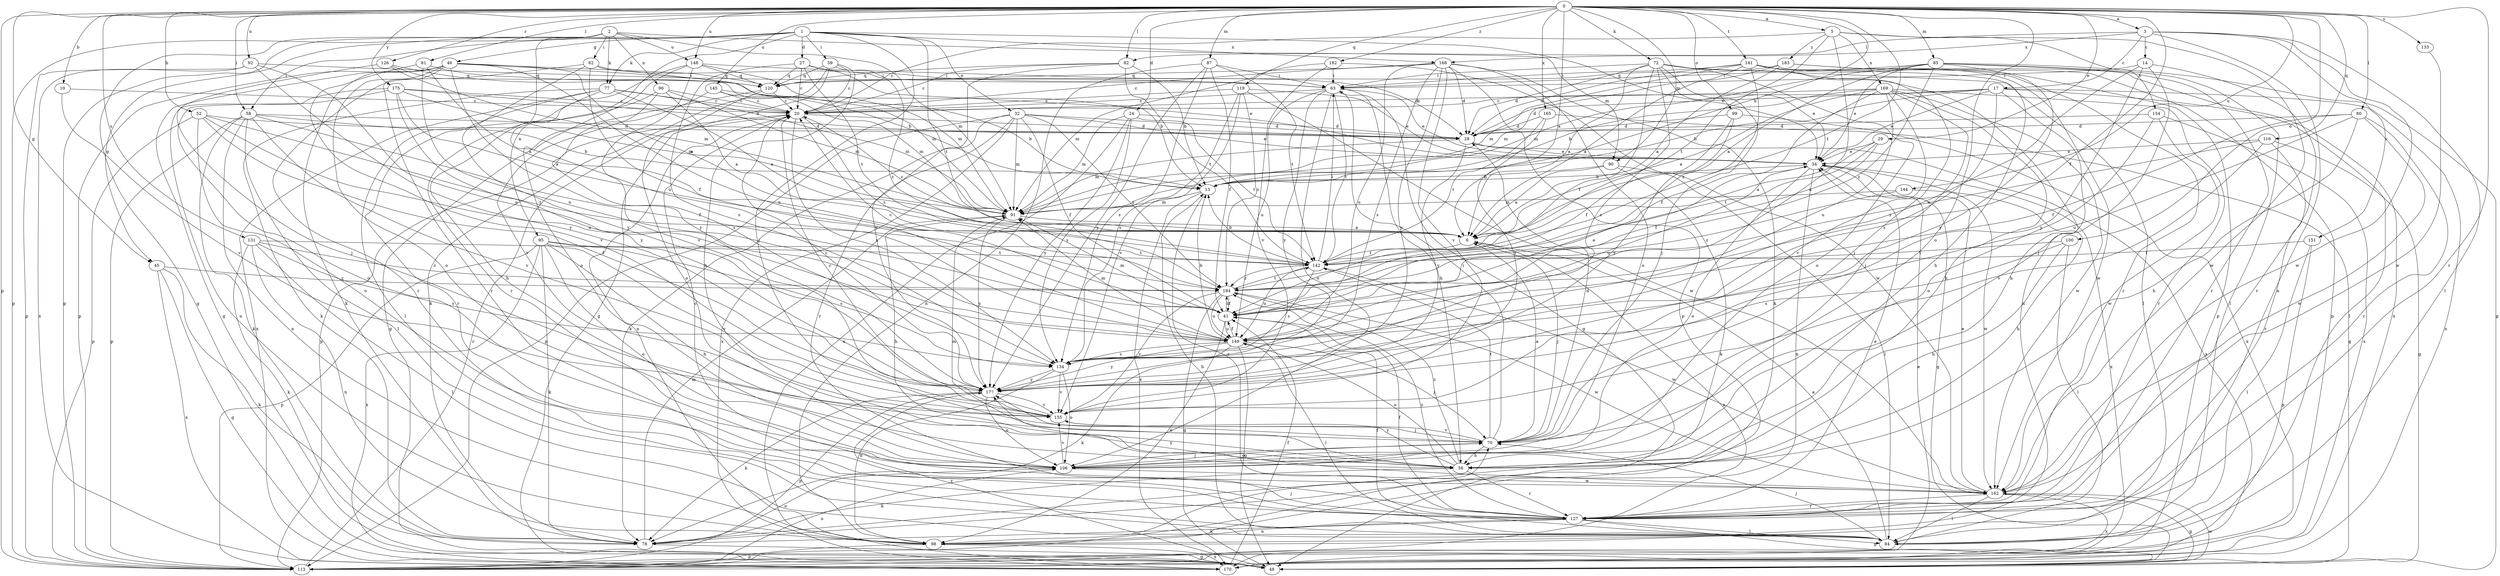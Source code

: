 strict digraph  {
0;
1;
2;
3;
5;
6;
10;
13;
14;
17;
20;
24;
27;
28;
29;
32;
34;
41;
45;
46;
48;
52;
56;
58;
59;
62;
63;
70;
72;
77;
78;
80;
81;
82;
84;
85;
87;
90;
91;
92;
95;
96;
98;
99;
100;
106;
113;
116;
119;
120;
126;
127;
131;
133;
134;
141;
142;
144;
145;
148;
149;
151;
154;
155;
162;
165;
168;
169;
170;
175;
177;
182;
183;
184;
0 -> 3  [label=a];
0 -> 5  [label=a];
0 -> 6  [label=a];
0 -> 10  [label=b];
0 -> 13  [label=b];
0 -> 24  [label=d];
0 -> 29  [label=e];
0 -> 41  [label=f];
0 -> 45  [label=g];
0 -> 52  [label=h];
0 -> 58  [label=i];
0 -> 72  [label=k];
0 -> 80  [label=l];
0 -> 81  [label=l];
0 -> 82  [label=l];
0 -> 85  [label=m];
0 -> 87  [label=m];
0 -> 90  [label=m];
0 -> 92  [label=n];
0 -> 99  [label=o];
0 -> 100  [label=o];
0 -> 106  [label=o];
0 -> 113  [label=p];
0 -> 116  [label=q];
0 -> 119  [label=q];
0 -> 126  [label=r];
0 -> 127  [label=r];
0 -> 131  [label=s];
0 -> 133  [label=s];
0 -> 141  [label=t];
0 -> 142  [label=t];
0 -> 144  [label=u];
0 -> 145  [label=u];
0 -> 148  [label=u];
0 -> 165  [label=x];
0 -> 175  [label=y];
0 -> 182  [label=z];
1 -> 27  [label=d];
1 -> 32  [label=e];
1 -> 34  [label=e];
1 -> 45  [label=g];
1 -> 46  [label=g];
1 -> 58  [label=i];
1 -> 59  [label=i];
1 -> 70  [label=j];
1 -> 77  [label=k];
1 -> 95  [label=n];
1 -> 113  [label=p];
1 -> 142  [label=t];
1 -> 168  [label=x];
2 -> 48  [label=g];
2 -> 62  [label=i];
2 -> 77  [label=k];
2 -> 90  [label=m];
2 -> 91  [label=m];
2 -> 96  [label=n];
2 -> 113  [label=p];
2 -> 148  [label=u];
2 -> 149  [label=u];
3 -> 14  [label=c];
3 -> 17  [label=c];
3 -> 82  [label=l];
3 -> 84  [label=l];
3 -> 98  [label=n];
3 -> 151  [label=v];
3 -> 162  [label=w];
3 -> 168  [label=x];
5 -> 20  [label=c];
5 -> 142  [label=t];
5 -> 149  [label=u];
5 -> 154  [label=v];
5 -> 162  [label=w];
5 -> 169  [label=x];
5 -> 183  [label=z];
6 -> 20  [label=c];
6 -> 70  [label=j];
6 -> 142  [label=t];
10 -> 20  [label=c];
10 -> 155  [label=v];
13 -> 91  [label=m];
13 -> 127  [label=r];
13 -> 170  [label=x];
14 -> 63  [label=i];
14 -> 70  [label=j];
14 -> 127  [label=r];
14 -> 149  [label=u];
14 -> 177  [label=y];
17 -> 13  [label=b];
17 -> 20  [label=c];
17 -> 28  [label=d];
17 -> 34  [label=e];
17 -> 56  [label=h];
17 -> 84  [label=l];
17 -> 134  [label=s];
17 -> 170  [label=x];
20 -> 28  [label=d];
20 -> 98  [label=n];
20 -> 113  [label=p];
20 -> 134  [label=s];
20 -> 184  [label=z];
24 -> 28  [label=d];
24 -> 91  [label=m];
24 -> 134  [label=s];
24 -> 142  [label=t];
24 -> 170  [label=x];
24 -> 177  [label=y];
27 -> 13  [label=b];
27 -> 20  [label=c];
27 -> 63  [label=i];
27 -> 120  [label=q];
27 -> 134  [label=s];
27 -> 142  [label=t];
28 -> 34  [label=e];
28 -> 91  [label=m];
28 -> 170  [label=x];
28 -> 177  [label=y];
29 -> 6  [label=a];
29 -> 34  [label=e];
29 -> 41  [label=f];
29 -> 142  [label=t];
32 -> 28  [label=d];
32 -> 34  [label=e];
32 -> 41  [label=f];
32 -> 78  [label=k];
32 -> 91  [label=m];
32 -> 113  [label=p];
32 -> 127  [label=r];
32 -> 170  [label=x];
32 -> 184  [label=z];
34 -> 13  [label=b];
34 -> 48  [label=g];
34 -> 98  [label=n];
34 -> 106  [label=o];
34 -> 149  [label=u];
34 -> 162  [label=w];
34 -> 170  [label=x];
41 -> 20  [label=c];
41 -> 34  [label=e];
41 -> 91  [label=m];
41 -> 98  [label=n];
41 -> 149  [label=u];
41 -> 184  [label=z];
45 -> 48  [label=g];
45 -> 78  [label=k];
45 -> 170  [label=x];
45 -> 184  [label=z];
46 -> 6  [label=a];
46 -> 34  [label=e];
46 -> 48  [label=g];
46 -> 78  [label=k];
46 -> 106  [label=o];
46 -> 113  [label=p];
46 -> 120  [label=q];
46 -> 127  [label=r];
46 -> 149  [label=u];
46 -> 177  [label=y];
48 -> 162  [label=w];
48 -> 177  [label=y];
52 -> 28  [label=d];
52 -> 106  [label=o];
52 -> 113  [label=p];
52 -> 149  [label=u];
52 -> 184  [label=z];
52 -> 177  [label=f];
56 -> 78  [label=k];
56 -> 91  [label=m];
56 -> 127  [label=r];
56 -> 149  [label=u];
56 -> 177  [label=y];
56 -> 184  [label=z];
58 -> 13  [label=b];
58 -> 28  [label=d];
58 -> 41  [label=f];
58 -> 78  [label=k];
58 -> 84  [label=l];
58 -> 98  [label=n];
58 -> 113  [label=p];
58 -> 155  [label=v];
59 -> 20  [label=c];
59 -> 48  [label=g];
59 -> 56  [label=h];
59 -> 78  [label=k];
59 -> 120  [label=q];
59 -> 184  [label=z];
62 -> 41  [label=f];
62 -> 63  [label=i];
62 -> 91  [label=m];
62 -> 127  [label=r];
62 -> 177  [label=y];
63 -> 20  [label=c];
63 -> 34  [label=e];
63 -> 48  [label=g];
63 -> 56  [label=h];
63 -> 106  [label=o];
63 -> 142  [label=t];
63 -> 149  [label=u];
63 -> 177  [label=y];
70 -> 6  [label=a];
70 -> 28  [label=d];
70 -> 56  [label=h];
70 -> 63  [label=i];
70 -> 106  [label=o];
70 -> 142  [label=t];
70 -> 155  [label=v];
72 -> 6  [label=a];
72 -> 28  [label=d];
72 -> 34  [label=e];
72 -> 41  [label=f];
72 -> 63  [label=i];
72 -> 70  [label=j];
72 -> 84  [label=l];
72 -> 98  [label=n];
72 -> 106  [label=o];
72 -> 134  [label=s];
77 -> 6  [label=a];
77 -> 20  [label=c];
77 -> 56  [label=h];
77 -> 78  [label=k];
77 -> 91  [label=m];
77 -> 127  [label=r];
77 -> 170  [label=x];
78 -> 48  [label=g];
78 -> 91  [label=m];
78 -> 106  [label=o];
80 -> 28  [label=d];
80 -> 41  [label=f];
80 -> 56  [label=h];
80 -> 127  [label=r];
80 -> 149  [label=u];
80 -> 162  [label=w];
81 -> 6  [label=a];
81 -> 120  [label=q];
81 -> 149  [label=u];
81 -> 155  [label=v];
82 -> 13  [label=b];
82 -> 20  [label=c];
82 -> 120  [label=q];
82 -> 142  [label=t];
82 -> 177  [label=y];
84 -> 6  [label=a];
84 -> 13  [label=b];
84 -> 41  [label=f];
84 -> 70  [label=j];
85 -> 6  [label=a];
85 -> 34  [label=e];
85 -> 48  [label=g];
85 -> 63  [label=i];
85 -> 84  [label=l];
85 -> 91  [label=m];
85 -> 127  [label=r];
85 -> 177  [label=y];
85 -> 184  [label=z];
87 -> 41  [label=f];
87 -> 63  [label=i];
87 -> 98  [label=n];
87 -> 134  [label=s];
87 -> 142  [label=t];
87 -> 177  [label=y];
90 -> 6  [label=a];
90 -> 13  [label=b];
90 -> 78  [label=k];
90 -> 84  [label=l];
91 -> 6  [label=a];
91 -> 56  [label=h];
91 -> 177  [label=y];
92 -> 63  [label=i];
92 -> 113  [label=p];
92 -> 149  [label=u];
92 -> 170  [label=x];
92 -> 177  [label=y];
95 -> 56  [label=h];
95 -> 78  [label=k];
95 -> 106  [label=o];
95 -> 113  [label=p];
95 -> 134  [label=s];
95 -> 142  [label=t];
95 -> 155  [label=v];
95 -> 170  [label=x];
96 -> 6  [label=a];
96 -> 20  [label=c];
96 -> 84  [label=l];
96 -> 91  [label=m];
96 -> 134  [label=s];
98 -> 70  [label=j];
98 -> 113  [label=p];
98 -> 170  [label=x];
99 -> 28  [label=d];
99 -> 41  [label=f];
99 -> 170  [label=x];
99 -> 177  [label=y];
100 -> 56  [label=h];
100 -> 84  [label=l];
100 -> 134  [label=s];
100 -> 142  [label=t];
106 -> 70  [label=j];
106 -> 155  [label=v];
106 -> 162  [label=w];
113 -> 6  [label=a];
113 -> 20  [label=c];
113 -> 34  [label=e];
113 -> 106  [label=o];
116 -> 34  [label=e];
116 -> 48  [label=g];
116 -> 127  [label=r];
116 -> 155  [label=v];
116 -> 184  [label=z];
119 -> 20  [label=c];
119 -> 34  [label=e];
119 -> 134  [label=s];
119 -> 155  [label=v];
119 -> 162  [label=w];
119 -> 184  [label=z];
120 -> 20  [label=c];
120 -> 48  [label=g];
120 -> 106  [label=o];
126 -> 13  [label=b];
126 -> 70  [label=j];
126 -> 91  [label=m];
126 -> 120  [label=q];
127 -> 34  [label=e];
127 -> 41  [label=f];
127 -> 48  [label=g];
127 -> 78  [label=k];
127 -> 84  [label=l];
127 -> 98  [label=n];
127 -> 184  [label=z];
131 -> 78  [label=k];
131 -> 84  [label=l];
131 -> 98  [label=n];
131 -> 134  [label=s];
131 -> 142  [label=t];
131 -> 184  [label=z];
133 -> 162  [label=w];
134 -> 98  [label=n];
134 -> 106  [label=o];
134 -> 155  [label=v];
134 -> 177  [label=y];
141 -> 6  [label=a];
141 -> 28  [label=d];
141 -> 56  [label=h];
141 -> 63  [label=i];
141 -> 70  [label=j];
141 -> 91  [label=m];
141 -> 113  [label=p];
141 -> 127  [label=r];
141 -> 162  [label=w];
141 -> 184  [label=z];
142 -> 13  [label=b];
142 -> 63  [label=i];
142 -> 134  [label=s];
142 -> 149  [label=u];
142 -> 162  [label=w];
142 -> 184  [label=z];
144 -> 56  [label=h];
144 -> 91  [label=m];
144 -> 184  [label=z];
145 -> 13  [label=b];
145 -> 20  [label=c];
145 -> 91  [label=m];
145 -> 155  [label=v];
148 -> 28  [label=d];
148 -> 91  [label=m];
148 -> 106  [label=o];
148 -> 120  [label=q];
148 -> 127  [label=r];
148 -> 155  [label=v];
149 -> 13  [label=b];
149 -> 41  [label=f];
149 -> 48  [label=g];
149 -> 70  [label=j];
149 -> 78  [label=k];
149 -> 84  [label=l];
149 -> 91  [label=m];
149 -> 134  [label=s];
149 -> 177  [label=y];
151 -> 84  [label=l];
151 -> 113  [label=p];
151 -> 142  [label=t];
154 -> 28  [label=d];
154 -> 106  [label=o];
154 -> 162  [label=w];
154 -> 170  [label=x];
155 -> 20  [label=c];
155 -> 70  [label=j];
162 -> 20  [label=c];
162 -> 34  [label=e];
162 -> 48  [label=g];
162 -> 84  [label=l];
162 -> 127  [label=r];
162 -> 170  [label=x];
162 -> 177  [label=y];
165 -> 28  [label=d];
165 -> 48  [label=g];
165 -> 142  [label=t];
165 -> 177  [label=y];
168 -> 20  [label=c];
168 -> 28  [label=d];
168 -> 78  [label=k];
168 -> 106  [label=o];
168 -> 113  [label=p];
168 -> 120  [label=q];
168 -> 134  [label=s];
168 -> 149  [label=u];
168 -> 155  [label=v];
168 -> 177  [label=y];
169 -> 6  [label=a];
169 -> 13  [label=b];
169 -> 20  [label=c];
169 -> 41  [label=f];
169 -> 56  [label=h];
169 -> 70  [label=j];
169 -> 127  [label=r];
169 -> 149  [label=u];
169 -> 155  [label=v];
169 -> 162  [label=w];
170 -> 41  [label=f];
175 -> 6  [label=a];
175 -> 20  [label=c];
175 -> 28  [label=d];
175 -> 91  [label=m];
175 -> 98  [label=n];
175 -> 106  [label=o];
175 -> 177  [label=y];
177 -> 20  [label=c];
177 -> 78  [label=k];
177 -> 106  [label=o];
177 -> 113  [label=p];
177 -> 155  [label=v];
182 -> 63  [label=i];
182 -> 91  [label=m];
182 -> 155  [label=v];
182 -> 162  [label=w];
183 -> 6  [label=a];
183 -> 91  [label=m];
183 -> 113  [label=p];
183 -> 120  [label=q];
183 -> 170  [label=x];
184 -> 41  [label=f];
184 -> 48  [label=g];
184 -> 142  [label=t];
184 -> 149  [label=u];
184 -> 155  [label=v];
184 -> 162  [label=w];
}
